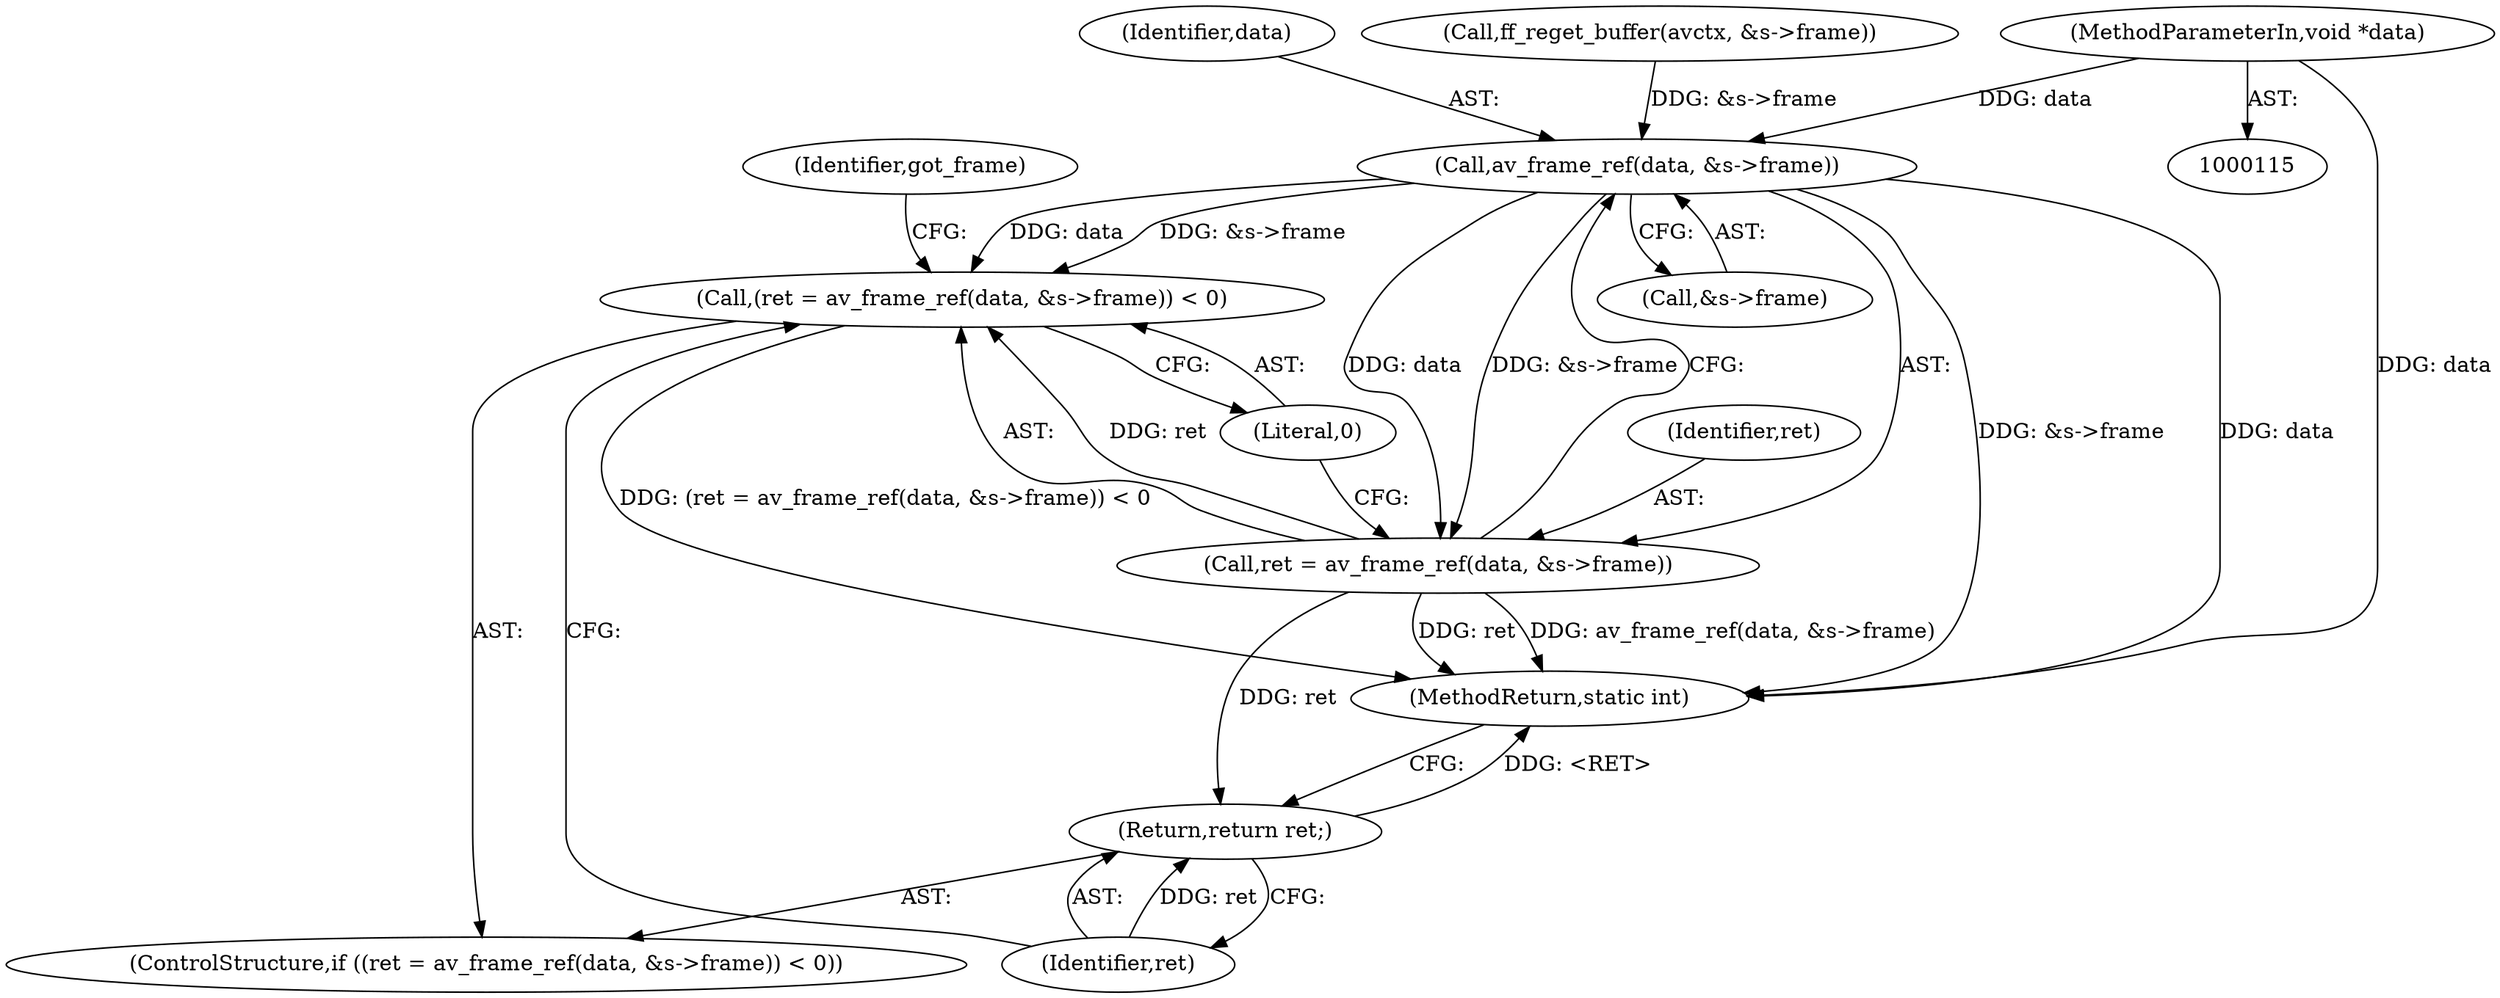 digraph "0_FFmpeg_880c73cd76109697447fbfbaa8e5ee5683309446@pointer" {
"1000117" [label="(MethodParameterIn,void *data)"];
"1001067" [label="(Call,av_frame_ref(data, &s->frame))"];
"1001064" [label="(Call,(ret = av_frame_ref(data, &s->frame)) < 0)"];
"1001065" [label="(Call,ret = av_frame_ref(data, &s->frame))"];
"1001074" [label="(Return,return ret;)"];
"1001078" [label="(Identifier,got_frame)"];
"1001067" [label="(Call,av_frame_ref(data, &s->frame))"];
"1001063" [label="(ControlStructure,if ((ret = av_frame_ref(data, &s->frame)) < 0))"];
"1001068" [label="(Identifier,data)"];
"1001073" [label="(Literal,0)"];
"1001075" [label="(Identifier,ret)"];
"1001065" [label="(Call,ret = av_frame_ref(data, &s->frame))"];
"1000117" [label="(MethodParameterIn,void *data)"];
"1001066" [label="(Identifier,ret)"];
"1001064" [label="(Call,(ret = av_frame_ref(data, &s->frame)) < 0)"];
"1000566" [label="(Call,ff_reget_buffer(avctx, &s->frame))"];
"1001069" [label="(Call,&s->frame)"];
"1001100" [label="(MethodReturn,static int)"];
"1001074" [label="(Return,return ret;)"];
"1000117" -> "1000115"  [label="AST: "];
"1000117" -> "1001100"  [label="DDG: data"];
"1000117" -> "1001067"  [label="DDG: data"];
"1001067" -> "1001065"  [label="AST: "];
"1001067" -> "1001069"  [label="CFG: "];
"1001068" -> "1001067"  [label="AST: "];
"1001069" -> "1001067"  [label="AST: "];
"1001065" -> "1001067"  [label="CFG: "];
"1001067" -> "1001100"  [label="DDG: &s->frame"];
"1001067" -> "1001100"  [label="DDG: data"];
"1001067" -> "1001064"  [label="DDG: data"];
"1001067" -> "1001064"  [label="DDG: &s->frame"];
"1001067" -> "1001065"  [label="DDG: data"];
"1001067" -> "1001065"  [label="DDG: &s->frame"];
"1000566" -> "1001067"  [label="DDG: &s->frame"];
"1001064" -> "1001063"  [label="AST: "];
"1001064" -> "1001073"  [label="CFG: "];
"1001065" -> "1001064"  [label="AST: "];
"1001073" -> "1001064"  [label="AST: "];
"1001075" -> "1001064"  [label="CFG: "];
"1001078" -> "1001064"  [label="CFG: "];
"1001064" -> "1001100"  [label="DDG: (ret = av_frame_ref(data, &s->frame)) < 0"];
"1001065" -> "1001064"  [label="DDG: ret"];
"1001066" -> "1001065"  [label="AST: "];
"1001073" -> "1001065"  [label="CFG: "];
"1001065" -> "1001100"  [label="DDG: ret"];
"1001065" -> "1001100"  [label="DDG: av_frame_ref(data, &s->frame)"];
"1001065" -> "1001074"  [label="DDG: ret"];
"1001074" -> "1001063"  [label="AST: "];
"1001074" -> "1001075"  [label="CFG: "];
"1001075" -> "1001074"  [label="AST: "];
"1001100" -> "1001074"  [label="CFG: "];
"1001074" -> "1001100"  [label="DDG: <RET>"];
"1001075" -> "1001074"  [label="DDG: ret"];
}
